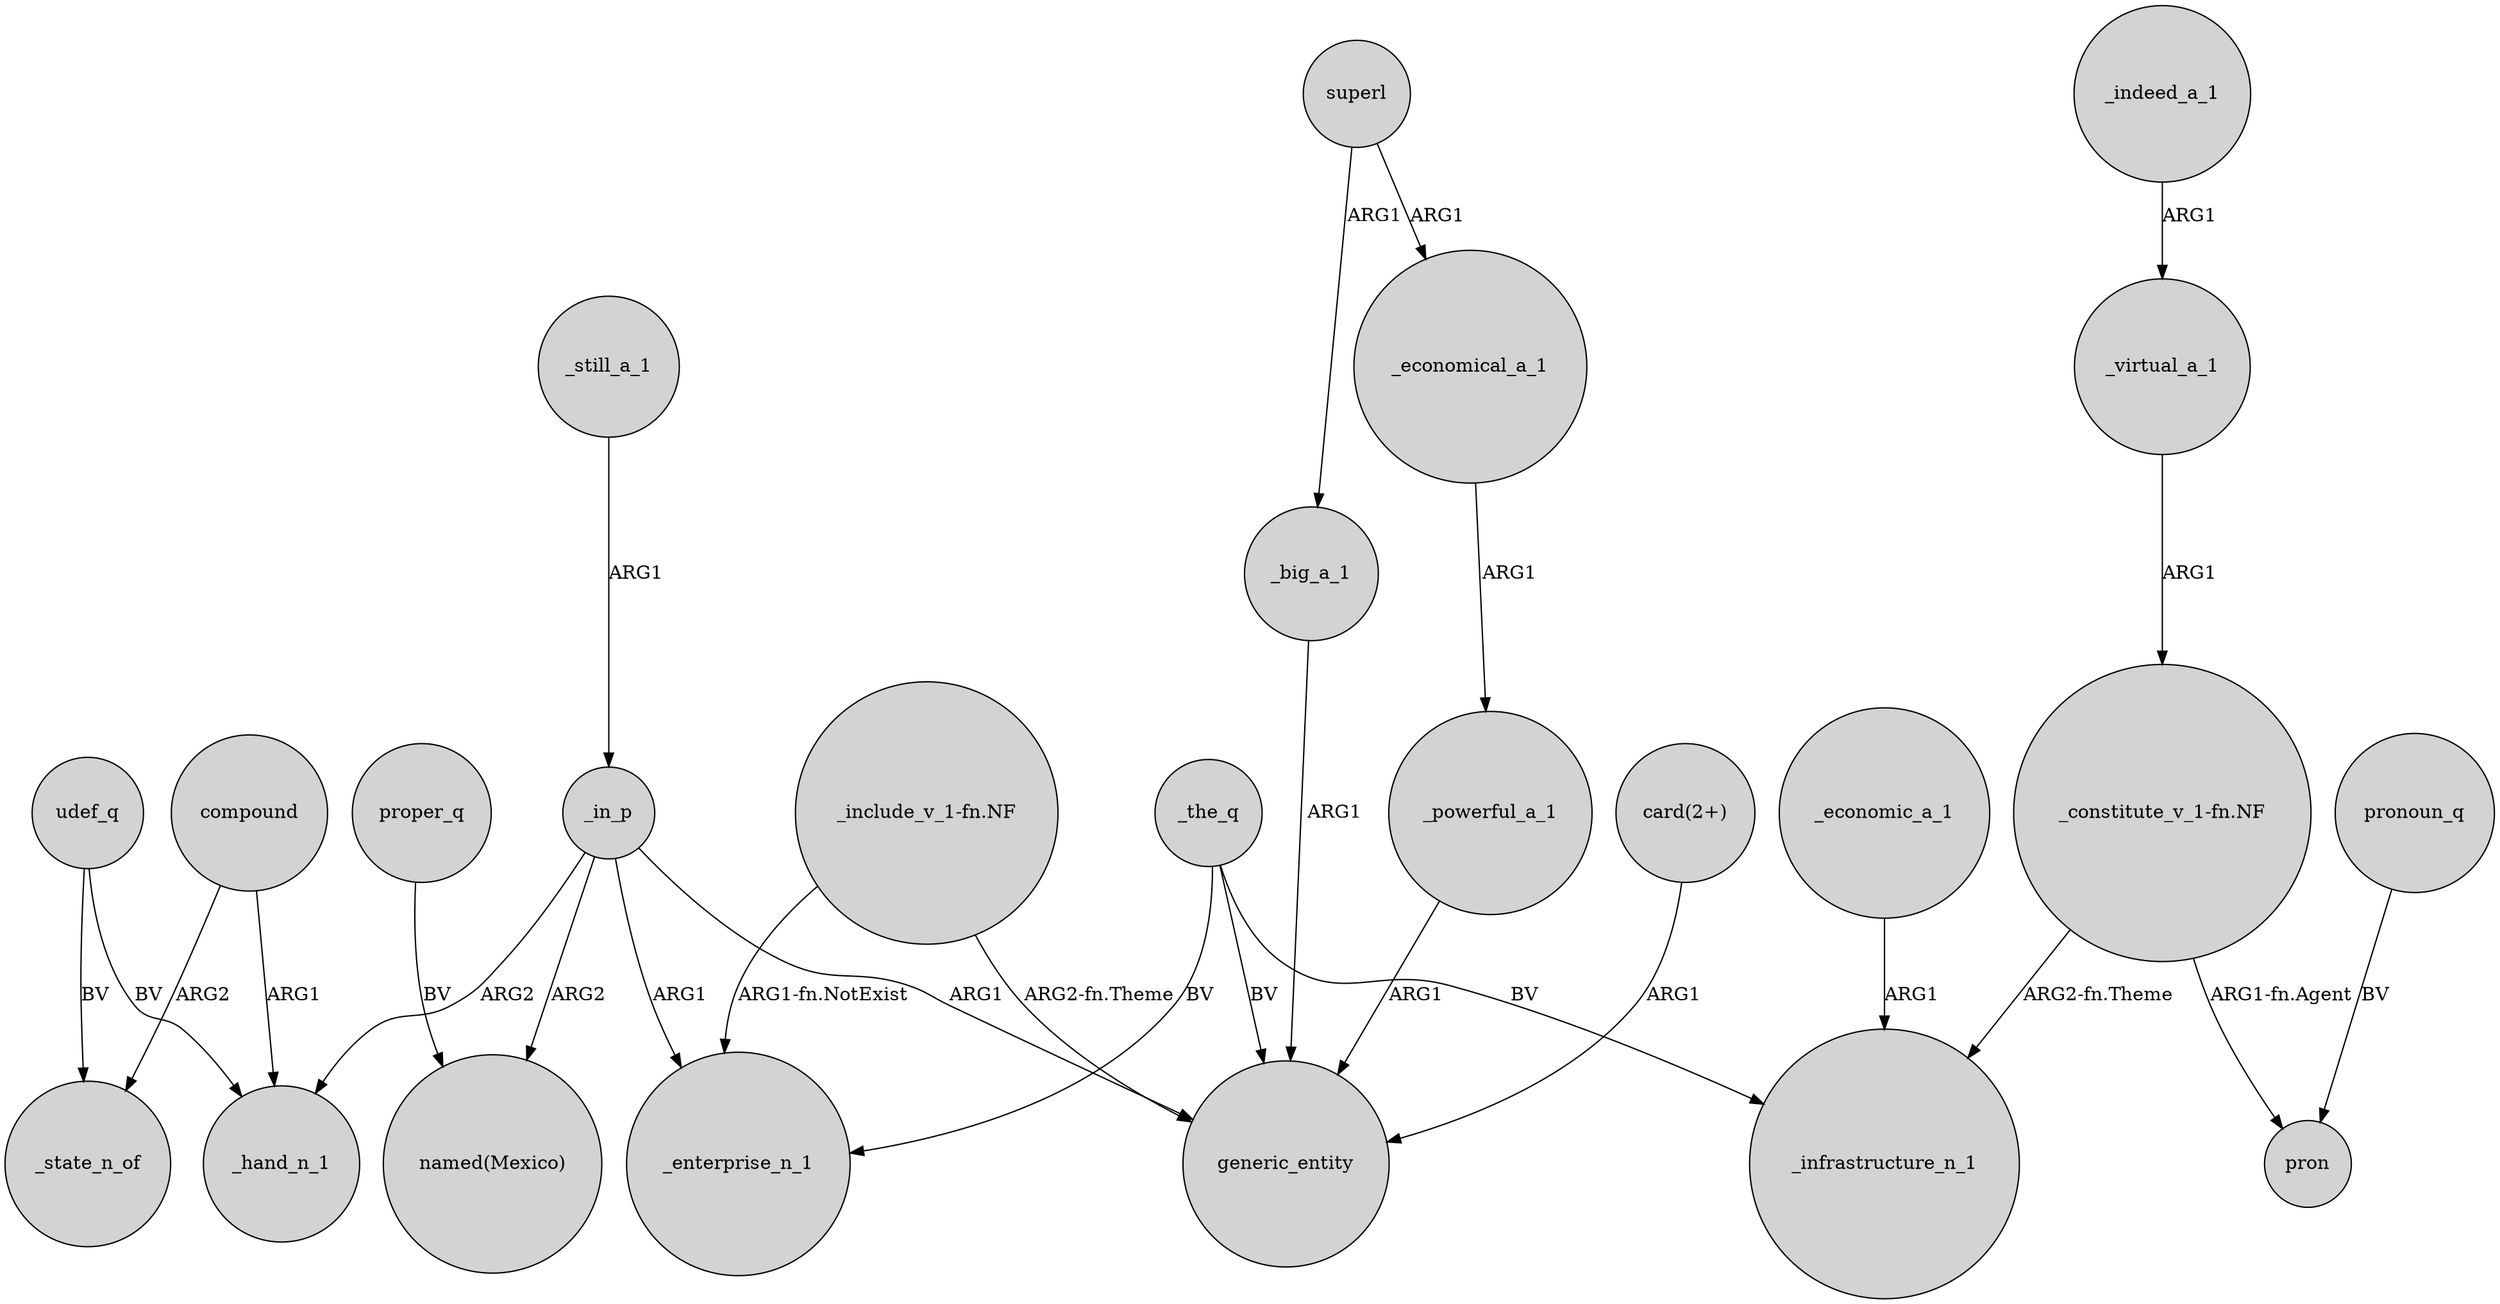 digraph {
	node [shape=circle style=filled]
	_the_q -> generic_entity [label=BV]
	_in_p -> _enterprise_n_1 [label=ARG1]
	_powerful_a_1 -> generic_entity [label=ARG1]
	_big_a_1 -> generic_entity [label=ARG1]
	udef_q -> _state_n_of [label=BV]
	_in_p -> _hand_n_1 [label=ARG2]
	compound -> _state_n_of [label=ARG2]
	"_constitute_v_1-fn.NF" -> pron [label="ARG1-fn.Agent"]
	_virtual_a_1 -> "_constitute_v_1-fn.NF" [label=ARG1]
	compound -> _hand_n_1 [label=ARG1]
	superl -> _economical_a_1 [label=ARG1]
	_the_q -> _infrastructure_n_1 [label=BV]
	_economical_a_1 -> _powerful_a_1 [label=ARG1]
	proper_q -> "named(Mexico)" [label=BV]
	pronoun_q -> pron [label=BV]
	_the_q -> _enterprise_n_1 [label=BV]
	udef_q -> _hand_n_1 [label=BV]
	_indeed_a_1 -> _virtual_a_1 [label=ARG1]
	"card(2+)" -> generic_entity [label=ARG1]
	"_constitute_v_1-fn.NF" -> _infrastructure_n_1 [label="ARG2-fn.Theme"]
	_economic_a_1 -> _infrastructure_n_1 [label=ARG1]
	"_include_v_1-fn.NF" -> _enterprise_n_1 [label="ARG1-fn.NotExist"]
	_still_a_1 -> _in_p [label=ARG1]
	_in_p -> generic_entity [label=ARG1]
	superl -> _big_a_1 [label=ARG1]
	"_include_v_1-fn.NF" -> generic_entity [label="ARG2-fn.Theme"]
	_in_p -> "named(Mexico)" [label=ARG2]
}
